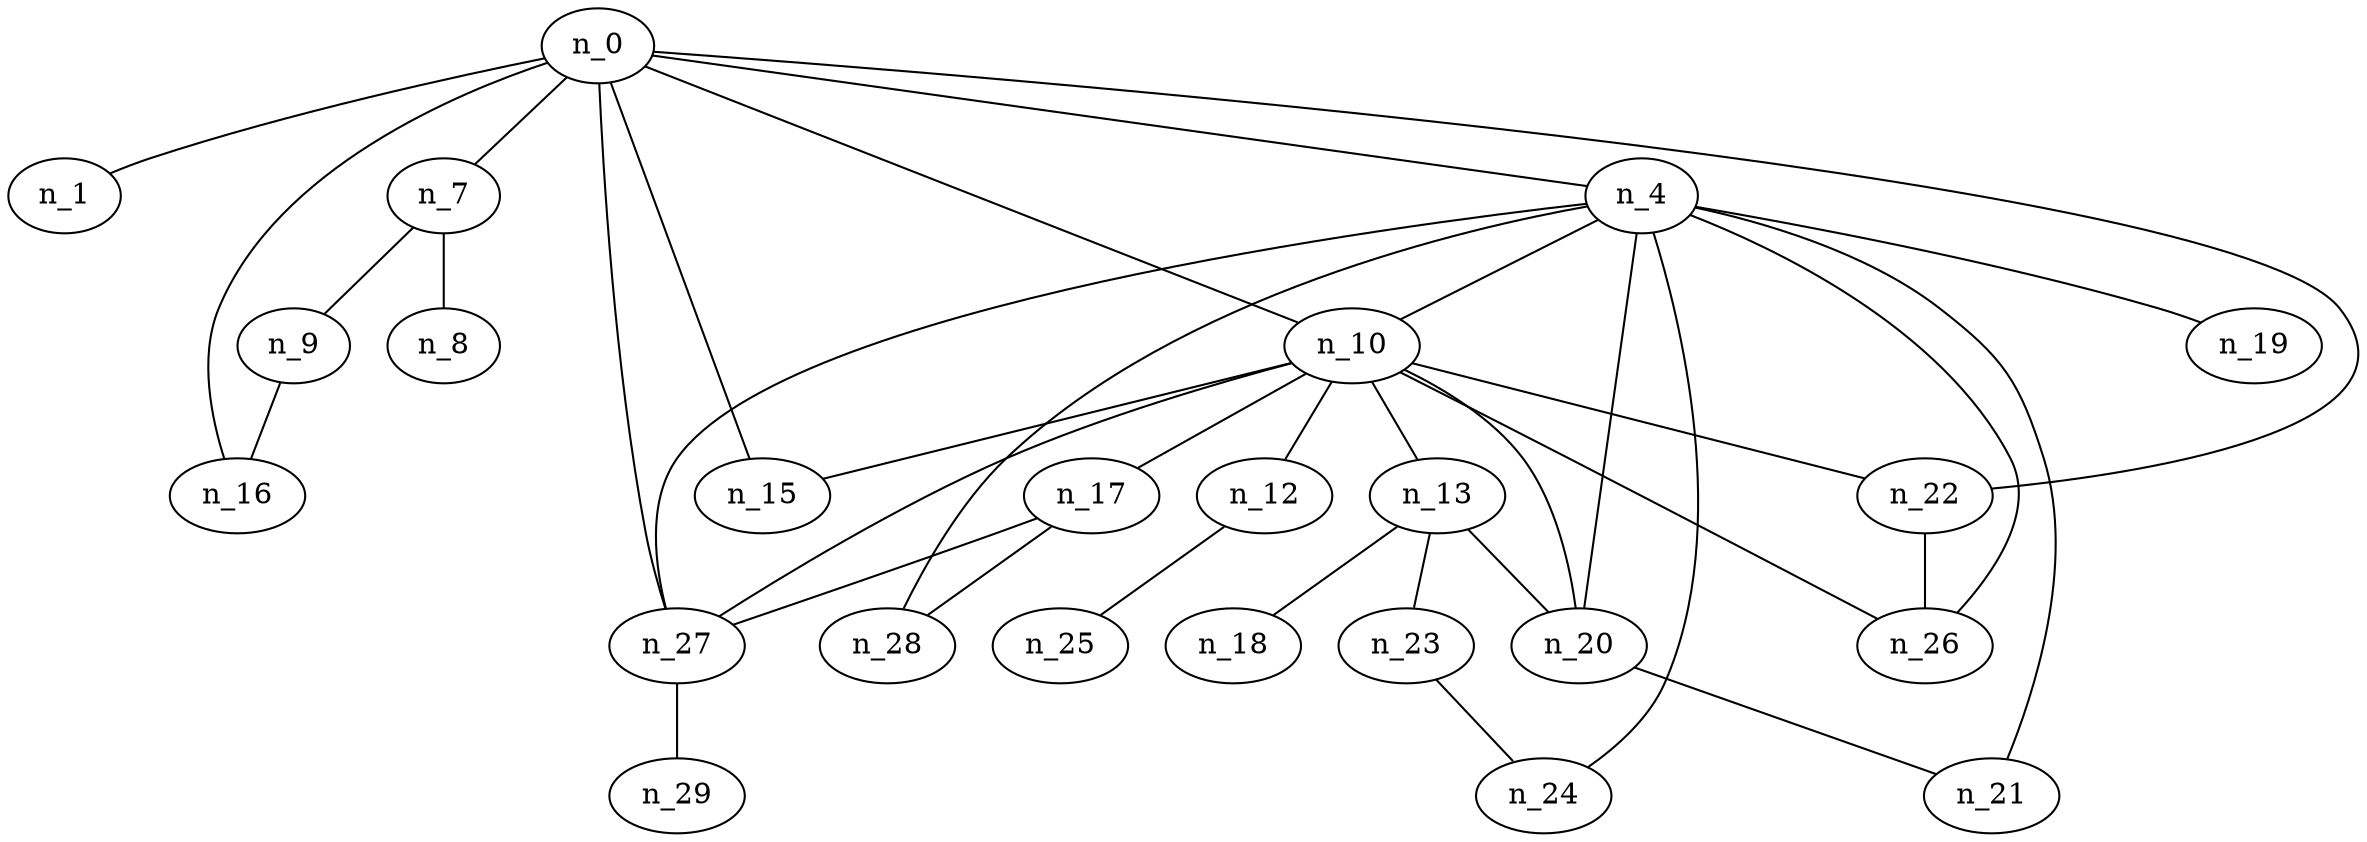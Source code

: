 graph grafoErdosRenyi_30_120_DFS_I  {
n_0;
n_1;
n_22;
n_16;
n_15;
n_27;
n_10;
n_7;
n_4;
n_20;
n_21;
n_24;
n_28;
n_26;
n_19;
n_12;
n_13;
n_17;
n_29;
n_18;
n_23;
n_25;
n_9;
n_8;
n_0 -- n_1;
n_0 -- n_22;
n_0 -- n_16;
n_0 -- n_15;
n_0 -- n_27;
n_0 -- n_10;
n_0 -- n_7;
n_0 -- n_4;
n_4 -- n_20;
n_4 -- n_21;
n_4 -- n_24;
n_4 -- n_28;
n_4 -- n_27;
n_4 -- n_26;
n_4 -- n_19;
n_4 -- n_10;
n_10 -- n_12;
n_10 -- n_15;
n_10 -- n_27;
n_10 -- n_26;
n_10 -- n_20;
n_10 -- n_13;
n_10 -- n_22;
n_10 -- n_17;
n_17 -- n_28;
n_17 -- n_27;
n_27 -- n_29;
n_22 -- n_26;
n_13 -- n_18;
n_13 -- n_20;
n_13 -- n_23;
n_23 -- n_24;
n_20 -- n_21;
n_12 -- n_25;
n_7 -- n_9;
n_7 -- n_8;
n_9 -- n_16;
}